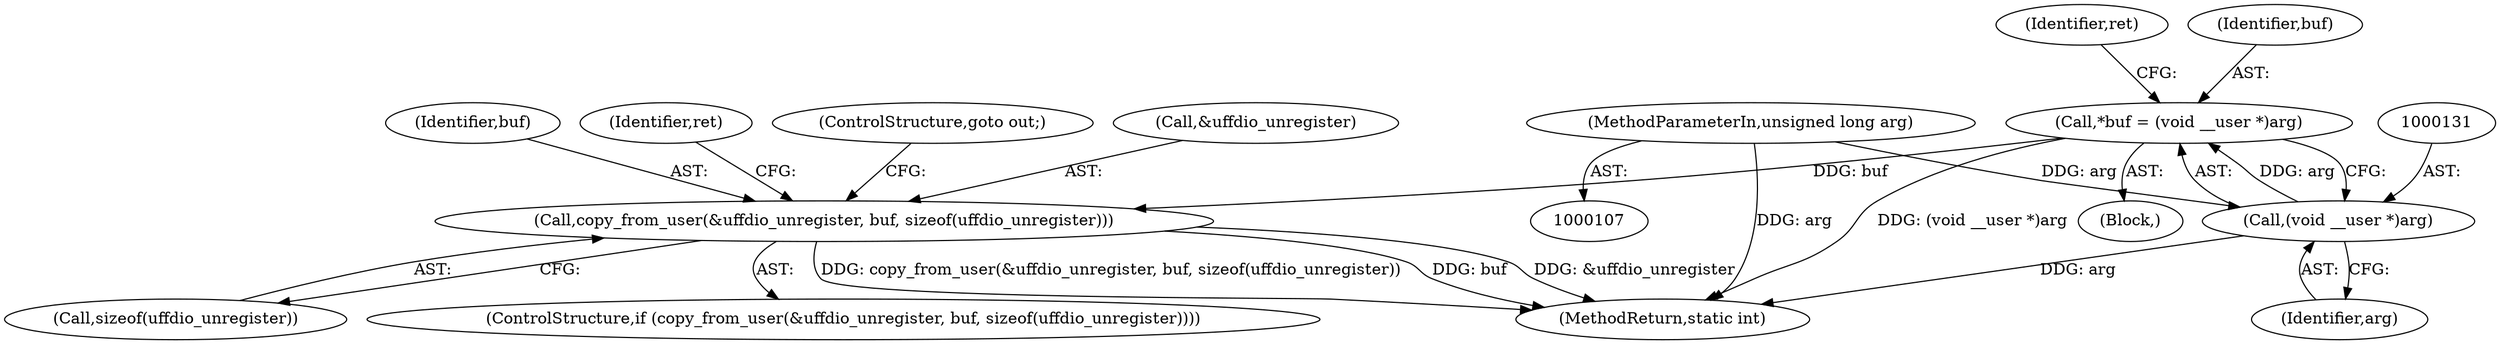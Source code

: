 digraph "0_linux_29ec90660d68bbdd69507c1c8b4e33aa299278b1_0@API" {
"1000138" [label="(Call,copy_from_user(&uffdio_unregister, buf, sizeof(uffdio_unregister)))"];
"1000128" [label="(Call,*buf = (void __user *)arg)"];
"1000130" [label="(Call,(void __user *)arg)"];
"1000109" [label="(MethodParameterIn,unsigned long arg)"];
"1000109" [label="(MethodParameterIn,unsigned long arg)"];
"1000138" [label="(Call,copy_from_user(&uffdio_unregister, buf, sizeof(uffdio_unregister)))"];
"1000141" [label="(Identifier,buf)"];
"1000132" [label="(Identifier,arg)"];
"1000110" [label="(Block,)"];
"1000130" [label="(Call,(void __user *)arg)"];
"1000146" [label="(Identifier,ret)"];
"1000134" [label="(Identifier,ret)"];
"1000144" [label="(ControlStructure,goto out;)"];
"1000467" [label="(MethodReturn,static int)"];
"1000129" [label="(Identifier,buf)"];
"1000142" [label="(Call,sizeof(uffdio_unregister))"];
"1000139" [label="(Call,&uffdio_unregister)"];
"1000137" [label="(ControlStructure,if (copy_from_user(&uffdio_unregister, buf, sizeof(uffdio_unregister))))"];
"1000128" [label="(Call,*buf = (void __user *)arg)"];
"1000138" -> "1000137"  [label="AST: "];
"1000138" -> "1000142"  [label="CFG: "];
"1000139" -> "1000138"  [label="AST: "];
"1000141" -> "1000138"  [label="AST: "];
"1000142" -> "1000138"  [label="AST: "];
"1000144" -> "1000138"  [label="CFG: "];
"1000146" -> "1000138"  [label="CFG: "];
"1000138" -> "1000467"  [label="DDG: buf"];
"1000138" -> "1000467"  [label="DDG: &uffdio_unregister"];
"1000138" -> "1000467"  [label="DDG: copy_from_user(&uffdio_unregister, buf, sizeof(uffdio_unregister))"];
"1000128" -> "1000138"  [label="DDG: buf"];
"1000128" -> "1000110"  [label="AST: "];
"1000128" -> "1000130"  [label="CFG: "];
"1000129" -> "1000128"  [label="AST: "];
"1000130" -> "1000128"  [label="AST: "];
"1000134" -> "1000128"  [label="CFG: "];
"1000128" -> "1000467"  [label="DDG: (void __user *)arg"];
"1000130" -> "1000128"  [label="DDG: arg"];
"1000130" -> "1000132"  [label="CFG: "];
"1000131" -> "1000130"  [label="AST: "];
"1000132" -> "1000130"  [label="AST: "];
"1000130" -> "1000467"  [label="DDG: arg"];
"1000109" -> "1000130"  [label="DDG: arg"];
"1000109" -> "1000107"  [label="AST: "];
"1000109" -> "1000467"  [label="DDG: arg"];
}

